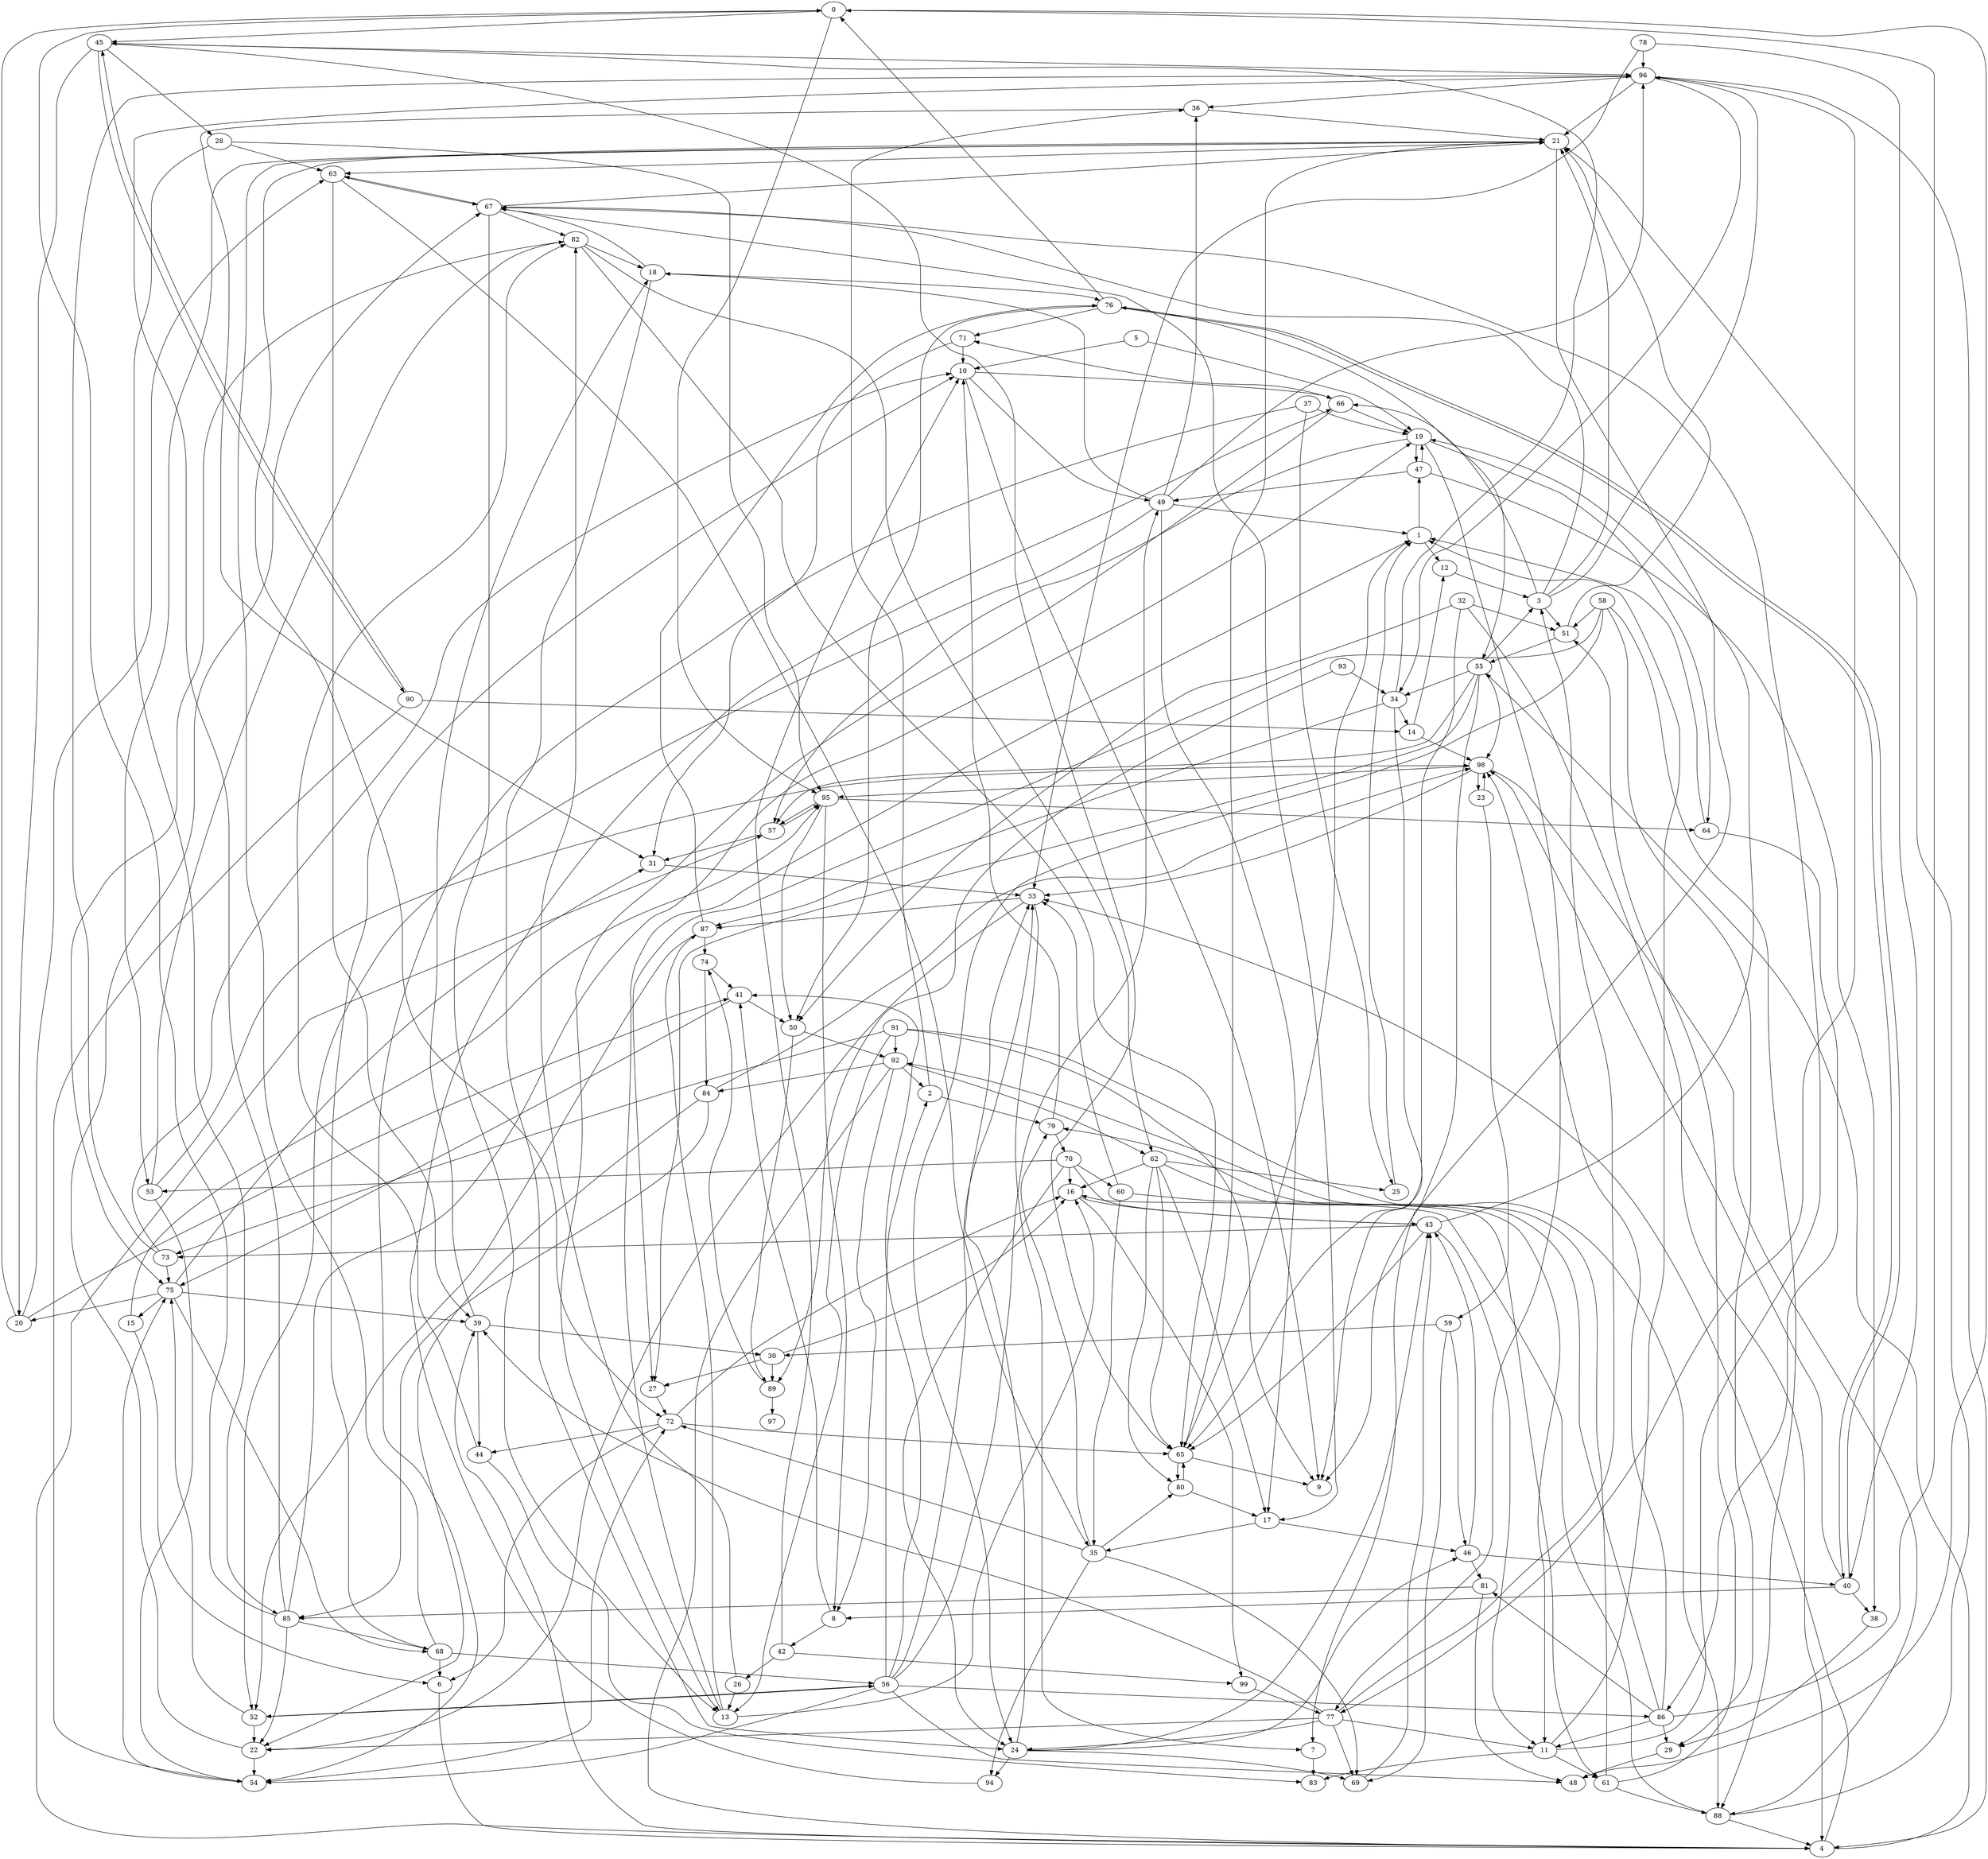 strict digraph "" {
	0 -> 45	[weight=0];
	0 -> 48	[weight=4];
	0 -> 95	[weight=5];
	1 -> 12	[weight=6];
	1 -> 47	[weight=7];
	2 -> 36	[weight=10];
	2 -> 79	[weight=10];
	3 -> 21	[weight=4];
	3 -> 51	[weight=2];
	3 -> 66	[weight=10];
	3 -> 67	[weight=5];
	3 -> 96	[weight=1];
	4 -> 33	[weight=0];
	4 -> 39	[weight=0];
	4 -> 55	[weight=7];
	4 -> 57	[weight=1];
	5 -> 10	[weight=2];
	5 -> 19	[weight=4];
	6 -> 4	[weight=0];
	7 -> 83	[weight=10];
	8 -> 41	[weight=7];
	8 -> 42	[weight=4];
	10 -> 9	[weight=7];
	10 -> 49	[weight=1];
	10 -> 66	[weight=2];
	11 -> 1	[weight=8];
	11 -> 61	[weight=4];
	11 -> 67	[weight=4];
	11 -> 83	[weight=10];
	12 -> 3	[weight=6];
	13 -> 1	[weight=0];
	13 -> 16	[weight=3];
	13 -> 87	[weight=4];
	14 -> 12	[weight=10];
	14 -> 98	[weight=10];
	15 -> 6	[weight=1];
	15 -> 95	[weight=7];
	16 -> 43	[weight=9];
	16 -> 99	[weight=3];
	17 -> 35	[weight=7];
	17 -> 46	[weight=0];
	18 -> 24	[weight=6];
	18 -> 67	[weight=4];
	18 -> 76	[weight=9];
	19 -> 47	[weight=7];
	19 -> 57	[weight=8];
	19 -> 64	[weight=7];
	19 -> 77	[weight=4];
	20 -> 0	[weight=7];
	20 -> 41	[weight=5];
	20 -> 63	[weight=3];
	21 -> 9	[weight=9];
	21 -> 53	[weight=8];
	21 -> 63	[weight=1];
	21 -> 65	[weight=9];
	21 -> 72	[weight=2];
	22 -> 54	[weight=6];
	22 -> 67	[weight=8];
	23 -> 59	[weight=8];
	23 -> 98	[weight=7];
	24 -> 33	[weight=8];
	24 -> 43	[weight=5];
	24 -> 46	[weight=2];
	24 -> 69	[weight=5];
	24 -> 94	[weight=7];
	25 -> 1	[weight=9];
	26 -> 13	[weight=5];
	26 -> 82	[weight=7];
	27 -> 72	[weight=2];
	28 -> 63	[weight=6];
	28 -> 85	[weight=9];
	28 -> 95	[weight=5];
	29 -> 48	[weight=8];
	30 -> 16	[weight=3];
	30 -> 27	[weight=7];
	30 -> 89	[weight=9];
	31 -> 33	[weight=1];
	32 -> 4	[weight=8];
	32 -> 50	[weight=6];
	32 -> 51	[weight=0];
	32 -> 65	[weight=8];
	33 -> 7	[weight=2];
	33 -> 22	[weight=7];
	33 -> 87	[weight=6];
	34 -> 9	[weight=4];
	34 -> 14	[weight=10];
	34 -> 45	[weight=2];
	34 -> 87	[weight=8];
	35 -> 69	[weight=8];
	35 -> 72	[weight=10];
	35 -> 79	[weight=0];
	35 -> 80	[weight=3];
	35 -> 94	[weight=8];
	36 -> 21	[weight=0];
	36 -> 31	[weight=1];
	37 -> 19	[weight=9];
	37 -> 25	[weight=6];
	37 -> 54	[weight=0];
	38 -> 29	[weight=3];
	39 -> 18	[weight=9];
	39 -> 30	[weight=7];
	39 -> 44	[weight=5];
	40 -> 8	[weight=10];
	40 -> 38	[weight=4];
	40 -> 76	[weight=0];
	40 -> 98	[weight=0];
	41 -> 50	[weight=9];
	41 -> 75	[weight=10];
	42 -> 10	[weight=6];
	42 -> 26	[weight=7];
	42 -> 99	[weight=2];
	43 -> 11	[weight=5];
	43 -> 19	[weight=8];
	43 -> 65	[weight=0];
	43 -> 73	[weight=6];
	44 -> 82	[weight=1];
	44 -> 83	[weight=4];
	45 -> 20	[weight=10];
	45 -> 28	[weight=4];
	45 -> 65	[weight=7];
	45 -> 90	[weight=2];
	45 -> 96	[weight=1];
	46 -> 40	[weight=0];
	46 -> 43	[weight=4];
	46 -> 81	[weight=5];
	47 -> 19	[weight=2];
	47 -> 38	[weight=8];
	47 -> 49	[weight=2];
	49 -> 1	[weight=8];
	49 -> 17	[weight=2];
	49 -> 18	[weight=7];
	49 -> 36	[weight=7];
	49 -> 52	[weight=9];
	49 -> 96	[weight=5];
	50 -> 89	[weight=6];
	50 -> 92	[weight=6];
	51 -> 21	[weight=7];
	51 -> 55	[weight=9];
	52 -> 22	[weight=10];
	52 -> 56	[weight=5];
	52 -> 75	[weight=9];
	53 -> 54	[weight=7];
	53 -> 82	[weight=3];
	53 -> 98	[weight=7];
	54 -> 72	[weight=9];
	54 -> 75	[weight=10];
	55 -> 3	[weight=2];
	55 -> 7	[weight=1];
	55 -> 27	[weight=6];
	55 -> 34	[weight=9];
	55 -> 57	[weight=9];
	55 -> 98	[weight=9];
	56 -> 2	[weight=5];
	56 -> 33	[weight=5];
	56 -> 41	[weight=8];
	56 -> 48	[weight=6];
	56 -> 49	[weight=2];
	56 -> 52	[weight=5];
	56 -> 54	[weight=9];
	56 -> 86	[weight=9];
	57 -> 31	[weight=0];
	57 -> 95	[weight=0];
	58 -> 24	[weight=10];
	58 -> 27	[weight=3];
	58 -> 29	[weight=10];
	58 -> 51	[weight=3];
	58 -> 88	[weight=5];
	59 -> 30	[weight=10];
	59 -> 46	[weight=5];
	59 -> 69	[weight=9];
	60 -> 33	[weight=6];
	60 -> 35	[weight=6];
	60 -> 61	[weight=0];
	61 -> 51	[weight=2];
	61 -> 88	[weight=8];
	61 -> 92	[weight=3];
	62 -> 11	[weight=7];
	62 -> 16	[weight=6];
	62 -> 17	[weight=6];
	62 -> 25	[weight=6];
	62 -> 65	[weight=5];
	62 -> 80	[weight=7];
	63 -> 35	[weight=2];
	63 -> 39	[weight=10];
	63 -> 67	[weight=4];
	64 -> 1	[weight=6];
	64 -> 86	[weight=8];
	65 -> 1	[weight=5];
	65 -> 9	[weight=9];
	65 -> 80	[weight=4];
	66 -> 13	[weight=1];
	66 -> 19	[weight=0];
	66 -> 71	[weight=2];
	67 -> 13	[weight=10];
	67 -> 17	[weight=6];
	67 -> 21	[weight=2];
	67 -> 63	[weight=10];
	67 -> 82	[weight=7];
	68 -> 6	[weight=3];
	68 -> 10	[weight=6];
	68 -> 21	[weight=2];
	68 -> 56	[weight=6];
	69 -> 43	[weight=1];
	70 -> 16	[weight=5];
	70 -> 24	[weight=10];
	70 -> 43	[weight=4];
	70 -> 53	[weight=10];
	70 -> 60	[weight=3];
	71 -> 10	[weight=5];
	71 -> 31	[weight=3];
	72 -> 6	[weight=3];
	72 -> 16	[weight=6];
	72 -> 44	[weight=0];
	72 -> 65	[weight=5];
	73 -> 10	[weight=7];
	73 -> 75	[weight=4];
	73 -> 96	[weight=3];
	74 -> 41	[weight=1];
	74 -> 84	[weight=8];
	75 -> 15	[weight=1];
	75 -> 20	[weight=2];
	75 -> 31	[weight=3];
	75 -> 39	[weight=0];
	75 -> 68	[weight=0];
	76 -> 0	[weight=0];
	76 -> 40	[weight=1];
	76 -> 50	[weight=5];
	76 -> 55	[weight=7];
	76 -> 71	[weight=1];
	77 -> 3	[weight=1];
	77 -> 11	[weight=5];
	77 -> 22	[weight=4];
	77 -> 24	[weight=7];
	77 -> 39	[weight=2];
	77 -> 69	[weight=2];
	78 -> 33	[weight=0];
	78 -> 40	[weight=4];
	78 -> 96	[weight=10];
	79 -> 10	[weight=4];
	79 -> 70	[weight=7];
	80 -> 17	[weight=6];
	80 -> 65	[weight=2];
	81 -> 48	[weight=2];
	81 -> 85	[weight=3];
	82 -> 18	[weight=6];
	82 -> 62	[weight=7];
	82 -> 65	[weight=9];
	82 -> 75	[weight=5];
	84 -> 22	[weight=0];
	84 -> 85	[weight=6];
	84 -> 98	[weight=0];
	85 -> 0	[weight=7];
	85 -> 19	[weight=1];
	85 -> 22	[weight=7];
	85 -> 68	[weight=0];
	85 -> 96	[weight=8];
	86 -> 0	[weight=6];
	86 -> 11	[weight=7];
	86 -> 29	[weight=5];
	86 -> 79	[weight=5];
	86 -> 81	[weight=2];
	86 -> 98	[weight=4];
	87 -> 52	[weight=4];
	87 -> 74	[weight=8];
	87 -> 76	[weight=2];
	88 -> 4	[weight=5];
	88 -> 16	[weight=10];
	88 -> 21	[weight=10];
	89 -> 74	[weight=2];
	89 -> 97	[weight=2];
	90 -> 14	[weight=4];
	90 -> 45	[weight=1];
	90 -> 54	[weight=5];
	91 -> 9	[weight=7];
	91 -> 13	[weight=0];
	91 -> 73	[weight=8];
	91 -> 88	[weight=7];
	91 -> 92	[weight=8];
	92 -> 2	[weight=5];
	92 -> 4	[weight=8];
	92 -> 8	[weight=0];
	92 -> 62	[weight=4];
	92 -> 84	[weight=10];
	93 -> 34	[weight=7];
	93 -> 89	[weight=1];
	94 -> 66	[weight=1];
	95 -> 8	[weight=6];
	95 -> 50	[weight=3];
	95 -> 57	[weight=10];
	95 -> 64	[weight=3];
	96 -> 4	[weight=1];
	96 -> 21	[weight=1];
	96 -> 34	[weight=5];
	96 -> 36	[weight=6];
	96 -> 77	[weight=5];
	98 -> 23	[weight=6];
	98 -> 33	[weight=7];
	98 -> 88	[weight=3];
	98 -> 95	[weight=5];
	99 -> 77	[weight=8];
}
